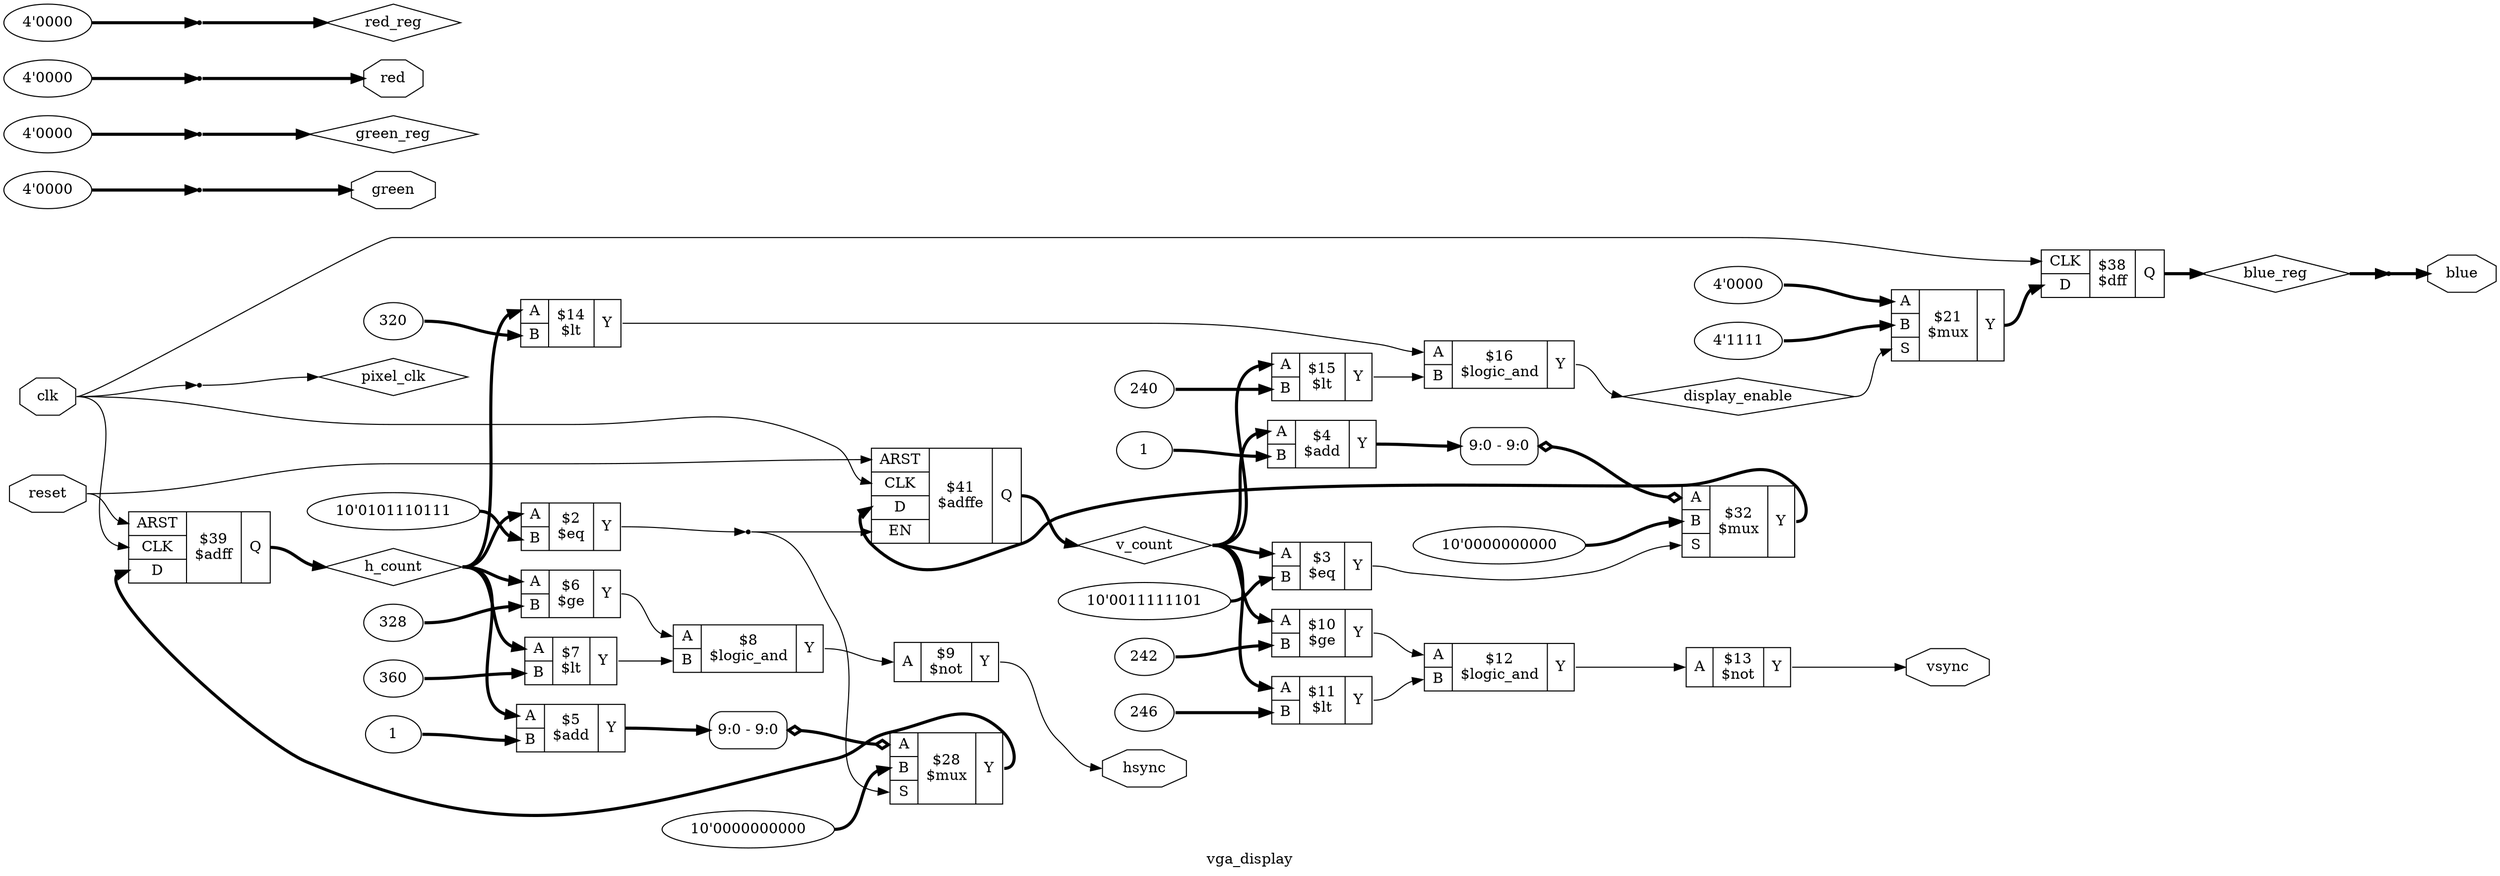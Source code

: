 digraph "vga_display" {
label="vga_display";
rankdir="LR";
remincross=true;
n16 [ shape=octagon, label="blue", color="black", fontcolor="black"];
n17 [ shape=diamond, label="blue_reg", color="black", fontcolor="black"];
n18 [ shape=octagon, label="clk", color="black", fontcolor="black"];
n19 [ shape=diamond, label="display_enable", color="black", fontcolor="black"];
n20 [ shape=octagon, label="green", color="black", fontcolor="black"];
n21 [ shape=diamond, label="green_reg", color="black", fontcolor="black"];
n22 [ shape=diamond, label="h_count", color="black", fontcolor="black"];
n23 [ shape=octagon, label="hsync", color="black", fontcolor="black"];
n24 [ shape=diamond, label="pixel_clk", color="black", fontcolor="black"];
n25 [ shape=octagon, label="red", color="black", fontcolor="black"];
n26 [ shape=diamond, label="red_reg", color="black", fontcolor="black"];
n27 [ shape=octagon, label="reset", color="black", fontcolor="black"];
n28 [ shape=diamond, label="v_count", color="black", fontcolor="black"];
n29 [ shape=octagon, label="vsync", color="black", fontcolor="black"];
v0 [ label="1" ];
c33 [ shape=record, label="{{<p30> A|<p31> B}|$4\n$add|{<p32> Y}}",  ];
v1 [ label="1" ];
c34 [ shape=record, label="{{<p30> A|<p31> B}|$5\n$add|{<p32> Y}}",  ];
c40 [ shape=record, label="{{<p35> ARST|<p36> CLK|<p37> D|<p38> EN}|$41\n$adffe|{<p39> Q}}",  ];
v2 [ label="10'0101110111" ];
c41 [ shape=record, label="{{<p30> A|<p31> B}|$2\n$eq|{<p32> Y}}",  ];
v3 [ label="10'0011111101" ];
c42 [ shape=record, label="{{<p30> A|<p31> B}|$3\n$eq|{<p32> Y}}",  ];
v4 [ label="328" ];
c43 [ shape=record, label="{{<p30> A|<p31> B}|$6\n$ge|{<p32> Y}}",  ];
v5 [ label="242" ];
c44 [ shape=record, label="{{<p30> A|<p31> B}|$10\n$ge|{<p32> Y}}",  ];
c45 [ shape=record, label="{{<p30> A|<p31> B}|$8\n$logic_and|{<p32> Y}}",  ];
c46 [ shape=record, label="{{<p30> A|<p31> B}|$12\n$logic_and|{<p32> Y}}",  ];
c47 [ shape=record, label="{{<p30> A|<p31> B}|$16\n$logic_and|{<p32> Y}}",  ];
v6 [ label="360" ];
c48 [ shape=record, label="{{<p30> A|<p31> B}|$7\n$lt|{<p32> Y}}",  ];
v7 [ label="246" ];
c49 [ shape=record, label="{{<p30> A|<p31> B}|$11\n$lt|{<p32> Y}}",  ];
v8 [ label="320" ];
c50 [ shape=record, label="{{<p30> A|<p31> B}|$14\n$lt|{<p32> Y}}",  ];
v9 [ label="240" ];
c51 [ shape=record, label="{{<p30> A|<p31> B}|$15\n$lt|{<p32> Y}}",  ];
c52 [ shape=record, label="{{<p30> A}|$9\n$not|{<p32> Y}}",  ];
c53 [ shape=record, label="{{<p30> A}|$13\n$not|{<p32> Y}}",  ];
c54 [ shape=record, label="{{<p36> CLK|<p37> D}|$38\n$dff|{<p39> Q}}",  ];
c55 [ shape=record, label="{{<p35> ARST|<p36> CLK|<p37> D}|$39\n$adff|{<p39> Q}}",  ];
v10 [ label="4'0000" ];
v11 [ label="4'1111" ];
c57 [ shape=record, label="{{<p30> A|<p31> B|<p56> S}|$21\n$mux|{<p32> Y}}",  ];
v13 [ label="10'0000000000" ];
c58 [ shape=record, label="{{<p30> A|<p31> B|<p56> S}|$28\n$mux|{<p32> Y}}",  ];
x12 [ shape=record, style=rounded, label="<s0> 9:0 - 9:0 ", color="black", fontcolor="black" ];
x12:e -> c58:p30:w [arrowhead=odiamond, arrowtail=odiamond, dir=both, color="black", fontcolor="black", style="setlinewidth(3)", label=""];
v15 [ label="10'0000000000" ];
c59 [ shape=record, label="{{<p30> A|<p31> B|<p56> S}|$32\n$mux|{<p32> Y}}",  ];
x14 [ shape=record, style=rounded, label="<s0> 9:0 - 9:0 ", color="black", fontcolor="black" ];
x14:e -> c59:p30:w [arrowhead=odiamond, arrowtail=odiamond, dir=both, color="black", fontcolor="black", style="setlinewidth(3)", label=""];
x16 [shape=point, ];
v17 [ label="4'0000" ];
x18 [shape=point, ];
v19 [ label="4'0000" ];
x20 [shape=point, ];
x21 [shape=point, ];
v22 [ label="4'0000" ];
x23 [shape=point, ];
v24 [ label="4'0000" ];
x25 [shape=point, ];
c57:p32:e -> c54:p37:w [color="black", fontcolor="black", style="setlinewidth(3)", label=""];
c46:p32:e -> c53:p30:w [color="black", fontcolor="black", label=""];
c48:p32:e -> c45:p31:w [color="black", fontcolor="black", label=""];
c49:p32:e -> c46:p31:w [color="black", fontcolor="black", label=""];
c50:p32:e -> c47:p30:w [color="black", fontcolor="black", label=""];
c51:p32:e -> c47:p31:w [color="black", fontcolor="black", label=""];
c59:p32:e -> c40:p37:w [color="black", fontcolor="black", style="setlinewidth(3)", label=""];
x16:e -> n16:w [color="black", fontcolor="black", style="setlinewidth(3)", label=""];
c54:p39:e -> n17:w [color="black", fontcolor="black", style="setlinewidth(3)", label=""];
n17:e -> x16:w [color="black", fontcolor="black", style="setlinewidth(3)", label=""];
n18:e -> c40:p36:w [color="black", fontcolor="black", label=""];
n18:e -> c54:p36:w [color="black", fontcolor="black", label=""];
n18:e -> c55:p36:w [color="black", fontcolor="black", label=""];
n18:e -> x21:w [color="black", fontcolor="black", label=""];
c47:p32:e -> n19:w [color="black", fontcolor="black", label=""];
n19:e -> c57:p56:w [color="black", fontcolor="black", label=""];
c58:p32:e -> c55:p37:w [color="black", fontcolor="black", style="setlinewidth(3)", label=""];
x18:e -> n20:w [color="black", fontcolor="black", style="setlinewidth(3)", label=""];
x20:e -> n21:w [color="black", fontcolor="black", style="setlinewidth(3)", label=""];
c55:p39:e -> n22:w [color="black", fontcolor="black", style="setlinewidth(3)", label=""];
n22:e -> c34:p30:w [color="black", fontcolor="black", style="setlinewidth(3)", label=""];
n22:e -> c41:p30:w [color="black", fontcolor="black", style="setlinewidth(3)", label=""];
n22:e -> c43:p30:w [color="black", fontcolor="black", style="setlinewidth(3)", label=""];
n22:e -> c48:p30:w [color="black", fontcolor="black", style="setlinewidth(3)", label=""];
n22:e -> c50:p30:w [color="black", fontcolor="black", style="setlinewidth(3)", label=""];
c52:p32:e -> n23:w [color="black", fontcolor="black", label=""];
x21:e -> n24:w [color="black", fontcolor="black", label=""];
x23:e -> n25:w [color="black", fontcolor="black", style="setlinewidth(3)", label=""];
x25:e -> n26:w [color="black", fontcolor="black", style="setlinewidth(3)", label=""];
n27:e -> c40:p35:w [color="black", fontcolor="black", label=""];
n27:e -> c55:p35:w [color="black", fontcolor="black", label=""];
c40:p39:e -> n28:w [color="black", fontcolor="black", style="setlinewidth(3)", label=""];
n28:e -> c33:p30:w [color="black", fontcolor="black", style="setlinewidth(3)", label=""];
n28:e -> c42:p30:w [color="black", fontcolor="black", style="setlinewidth(3)", label=""];
n28:e -> c44:p30:w [color="black", fontcolor="black", style="setlinewidth(3)", label=""];
n28:e -> c49:p30:w [color="black", fontcolor="black", style="setlinewidth(3)", label=""];
n28:e -> c51:p30:w [color="black", fontcolor="black", style="setlinewidth(3)", label=""];
c53:p32:e -> n29:w [color="black", fontcolor="black", label=""];
c33:p32:e -> x14:s0:w [color="black", fontcolor="black", style="setlinewidth(3)", label=""];
c34:p32:e -> x12:s0:w [color="black", fontcolor="black", style="setlinewidth(3)", label=""];
n5 [ shape=point ];
c41:p32:e -> n5:w [color="black", fontcolor="black", label=""];
n5:e -> c40:p38:w [color="black", fontcolor="black", label=""];
n5:e -> c58:p56:w [color="black", fontcolor="black", label=""];
c42:p32:e -> c59:p56:w [color="black", fontcolor="black", label=""];
c43:p32:e -> c45:p30:w [color="black", fontcolor="black", label=""];
c44:p32:e -> c46:p30:w [color="black", fontcolor="black", label=""];
c45:p32:e -> c52:p30:w [color="black", fontcolor="black", label=""];
v0:e -> c33:p31:w [color="black", fontcolor="black", style="setlinewidth(3)", label=""];
v1:e -> c34:p31:w [color="black", fontcolor="black", style="setlinewidth(3)", label=""];
v10:e -> c57:p30:w [color="black", fontcolor="black", style="setlinewidth(3)", label=""];
v11:e -> c57:p31:w [color="black", fontcolor="black", style="setlinewidth(3)", label=""];
v13:e -> c58:p31:w [color="black", fontcolor="black", style="setlinewidth(3)", label=""];
v15:e -> c59:p31:w [color="black", fontcolor="black", style="setlinewidth(3)", label=""];
v17:e -> x18:w [color="black", fontcolor="black", style="setlinewidth(3)", label=""];
v19:e -> x20:w [color="black", fontcolor="black", style="setlinewidth(3)", label=""];
v2:e -> c41:p31:w [color="black", fontcolor="black", style="setlinewidth(3)", label=""];
v22:e -> x23:w [color="black", fontcolor="black", style="setlinewidth(3)", label=""];
v24:e -> x25:w [color="black", fontcolor="black", style="setlinewidth(3)", label=""];
v3:e -> c42:p31:w [color="black", fontcolor="black", style="setlinewidth(3)", label=""];
v4:e -> c43:p31:w [color="black", fontcolor="black", style="setlinewidth(3)", label=""];
v5:e -> c44:p31:w [color="black", fontcolor="black", style="setlinewidth(3)", label=""];
v6:e -> c48:p31:w [color="black", fontcolor="black", style="setlinewidth(3)", label=""];
v7:e -> c49:p31:w [color="black", fontcolor="black", style="setlinewidth(3)", label=""];
v8:e -> c50:p31:w [color="black", fontcolor="black", style="setlinewidth(3)", label=""];
v9:e -> c51:p31:w [color="black", fontcolor="black", style="setlinewidth(3)", label=""];
}
